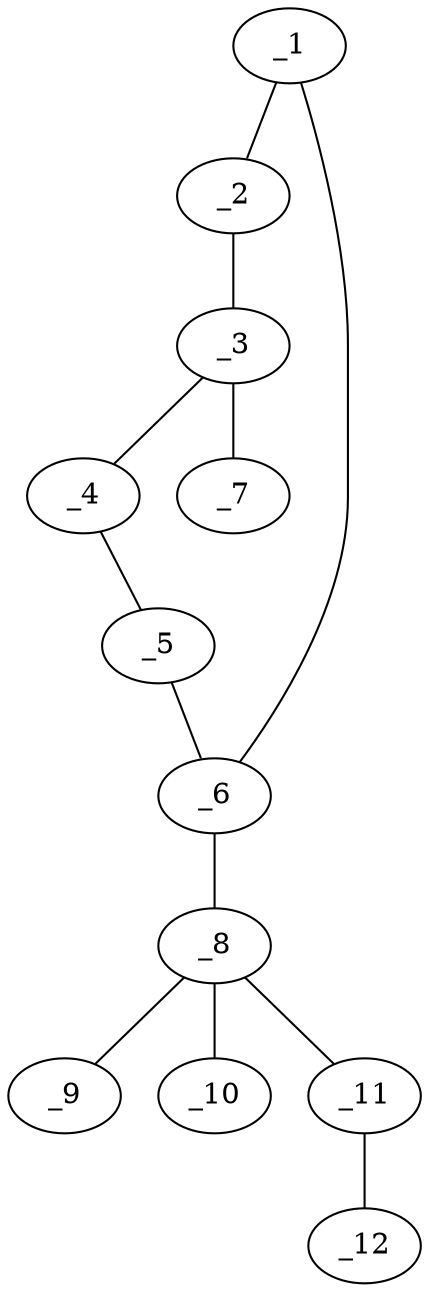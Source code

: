 graph molid658698 {
	_1	 [charge=0,
		chem=1,
		symbol="C  ",
		x="2.134",
		y="-0.25"];
	_2	 [charge=0,
		chem=1,
		symbol="C  ",
		x="2.134",
		y="-1.25"];
	_1 -- _2	 [valence=1];
	_6	 [charge=0,
		chem=1,
		symbol="C  ",
		x=3,
		y="0.25"];
	_1 -- _6	 [valence=1];
	_3	 [charge=0,
		chem=1,
		symbol="C  ",
		x=3,
		y="-1.75"];
	_2 -- _3	 [valence=1];
	_4	 [charge=0,
		chem=1,
		symbol="C  ",
		x="3.866",
		y="-1.25"];
	_3 -- _4	 [valence=1];
	_7	 [charge=0,
		chem=1,
		symbol="C  ",
		x=3,
		y="-2.75"];
	_3 -- _7	 [valence=1];
	_5	 [charge=0,
		chem=1,
		symbol="C  ",
		x="3.866",
		y="-0.25"];
	_4 -- _5	 [valence=1];
	_5 -- _6	 [valence=2];
	_8	 [charge=0,
		chem=1,
		symbol="C  ",
		x=3,
		y="1.25"];
	_6 -- _8	 [valence=1];
	_9	 [charge=0,
		chem=1,
		symbol="C  ",
		x=4,
		y="1.25"];
	_8 -- _9	 [valence=1];
	_10	 [charge=0,
		chem=1,
		symbol="C  ",
		x=2,
		y="1.25"];
	_8 -- _10	 [valence=1];
	_11	 [charge=0,
		chem=2,
		symbol="O  ",
		x=3,
		y="2.25"];
	_8 -- _11	 [valence=1];
	_12	 [charge=0,
		chem=1,
		symbol="C  ",
		x="3.866",
		y="2.75"];
	_11 -- _12	 [valence=1];
}
